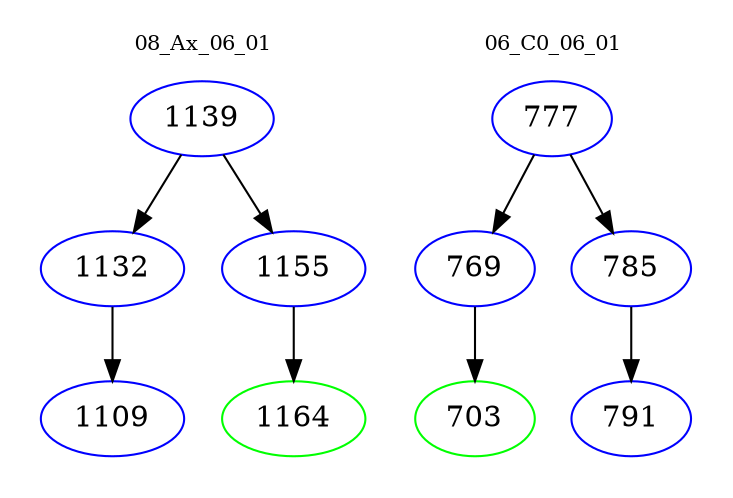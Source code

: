 digraph{
subgraph cluster_0 {
color = white
label = "08_Ax_06_01";
fontsize=10;
T0_1139 [label="1139", color="blue"]
T0_1139 -> T0_1132 [color="black"]
T0_1132 [label="1132", color="blue"]
T0_1132 -> T0_1109 [color="black"]
T0_1109 [label="1109", color="blue"]
T0_1139 -> T0_1155 [color="black"]
T0_1155 [label="1155", color="blue"]
T0_1155 -> T0_1164 [color="black"]
T0_1164 [label="1164", color="green"]
}
subgraph cluster_1 {
color = white
label = "06_C0_06_01";
fontsize=10;
T1_777 [label="777", color="blue"]
T1_777 -> T1_769 [color="black"]
T1_769 [label="769", color="blue"]
T1_769 -> T1_703 [color="black"]
T1_703 [label="703", color="green"]
T1_777 -> T1_785 [color="black"]
T1_785 [label="785", color="blue"]
T1_785 -> T1_791 [color="black"]
T1_791 [label="791", color="blue"]
}
}
